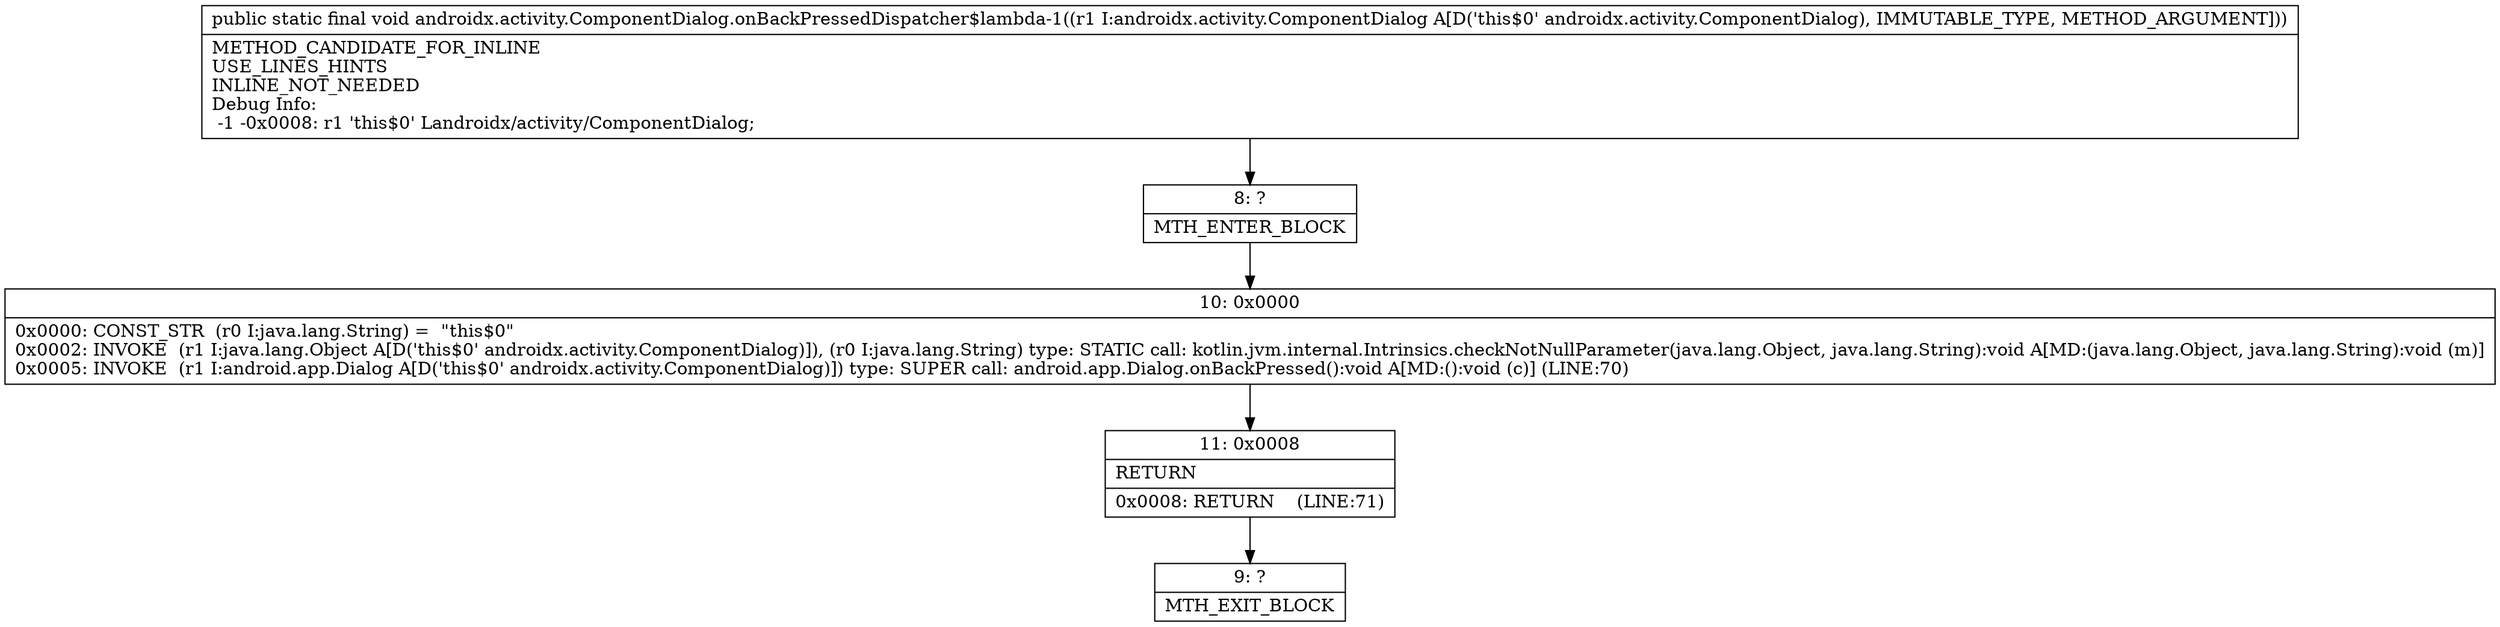 digraph "CFG forandroidx.activity.ComponentDialog.onBackPressedDispatcher$lambda\-1(Landroidx\/activity\/ComponentDialog;)V" {
Node_8 [shape=record,label="{8\:\ ?|MTH_ENTER_BLOCK\l}"];
Node_10 [shape=record,label="{10\:\ 0x0000|0x0000: CONST_STR  (r0 I:java.lang.String) =  \"this$0\" \l0x0002: INVOKE  (r1 I:java.lang.Object A[D('this$0' androidx.activity.ComponentDialog)]), (r0 I:java.lang.String) type: STATIC call: kotlin.jvm.internal.Intrinsics.checkNotNullParameter(java.lang.Object, java.lang.String):void A[MD:(java.lang.Object, java.lang.String):void (m)]\l0x0005: INVOKE  (r1 I:android.app.Dialog A[D('this$0' androidx.activity.ComponentDialog)]) type: SUPER call: android.app.Dialog.onBackPressed():void A[MD:():void (c)] (LINE:70)\l}"];
Node_11 [shape=record,label="{11\:\ 0x0008|RETURN\l|0x0008: RETURN    (LINE:71)\l}"];
Node_9 [shape=record,label="{9\:\ ?|MTH_EXIT_BLOCK\l}"];
MethodNode[shape=record,label="{public static final void androidx.activity.ComponentDialog.onBackPressedDispatcher$lambda\-1((r1 I:androidx.activity.ComponentDialog A[D('this$0' androidx.activity.ComponentDialog), IMMUTABLE_TYPE, METHOD_ARGUMENT]))  | METHOD_CANDIDATE_FOR_INLINE\lUSE_LINES_HINTS\lINLINE_NOT_NEEDED\lDebug Info:\l  \-1 \-0x0008: r1 'this$0' Landroidx\/activity\/ComponentDialog;\l}"];
MethodNode -> Node_8;Node_8 -> Node_10;
Node_10 -> Node_11;
Node_11 -> Node_9;
}

